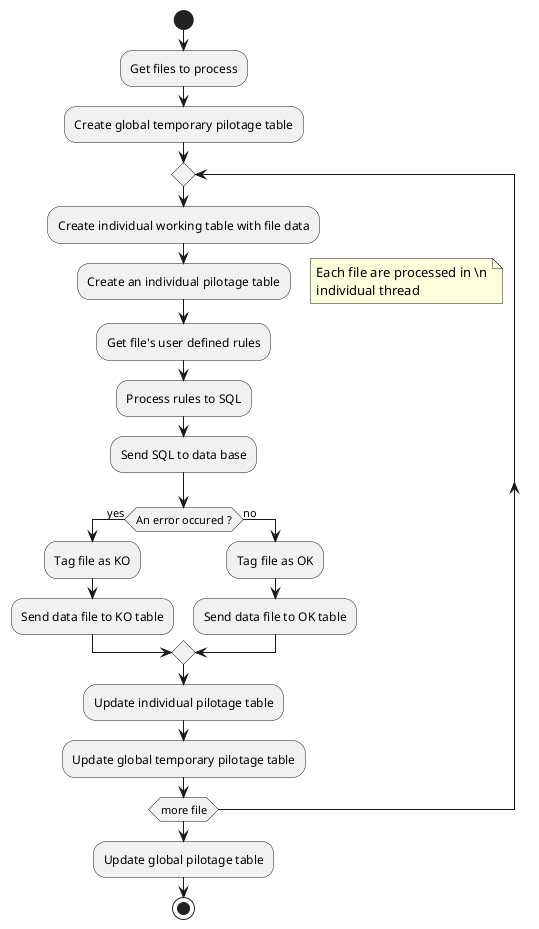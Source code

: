 @startuml
start
:Get files to process;

:Create global temporary pilotage table;

repeat

  :Create individual working table with file data;
  
  :Create an individual pilotage table;
  
	floating note right
	Each file are processed in \n
	individual thread
	end note
  
  :Get file's user defined rules;
  
  :Process rules to SQL;
  
  :Send SQL to data base;
  
	if (An error occured ?) then (yes)
	  :Tag file as KO;
	  
	  :Send data file to KO table;
	    
	else (no)
	  :Tag file as OK;
	  
	  :Send data file to OK table;
	  
	endif
  
  :Update individual pilotage table;
  
  :Update global temporary pilotage table;
  
repeat while (more file)

:Update global pilotage table;

stop
@enduml